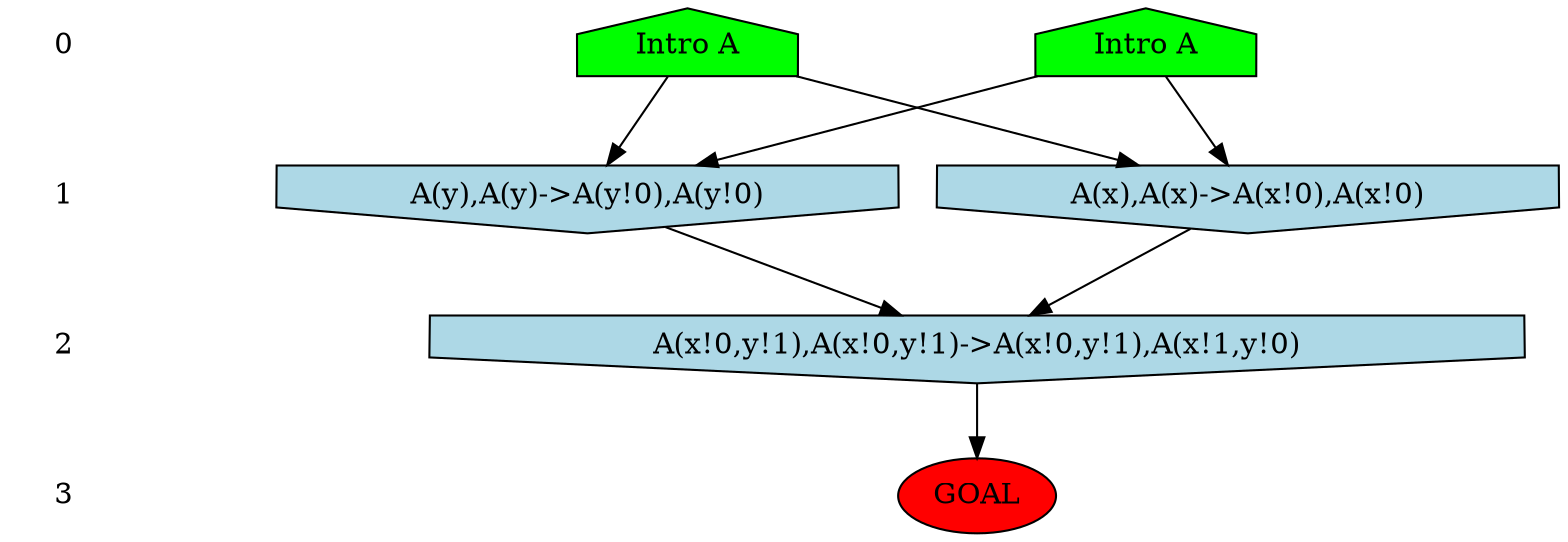 /* Compression of 2 causal flows obtained in average at 6.516777E-01 t.u */
/* Compressed causal flows were: [1;2] */
digraph G{
 ranksep=.5 ; 
{ rank = same ; "0" [shape=plaintext] ; node_1 [label ="Intro A", shape=house, style=filled, fillcolor=green] ;
node_2 [label ="Intro A", shape=house, style=filled, fillcolor=green] ;
}
{ rank = same ; "1" [shape=plaintext] ; node_3 [label="A(y),A(y)->A(y!0),A(y!0)", shape=invhouse, style=filled, fillcolor = lightblue] ;
node_4 [label="A(x),A(x)->A(x!0),A(x!0)", shape=invhouse, style=filled, fillcolor = lightblue] ;
}
{ rank = same ; "2" [shape=plaintext] ; node_5 [label="A(x!0,y!1),A(x!0,y!1)->A(x!0,y!1),A(x!1,y!0)", shape=invhouse, style=filled, fillcolor = lightblue] ;
}
{ rank = same ; "3" [shape=plaintext] ; node_6 [label ="GOAL", style=filled, fillcolor=red] ;
}
"0" -> "1" [style="invis"]; 
"1" -> "2" [style="invis"]; 
"2" -> "3" [style="invis"]; 
node_1 -> node_3
node_2 -> node_3
node_1 -> node_4
node_2 -> node_4
node_3 -> node_5
node_4 -> node_5
node_5 -> node_6
}
/*
 Dot generation time: 0.004000
*/